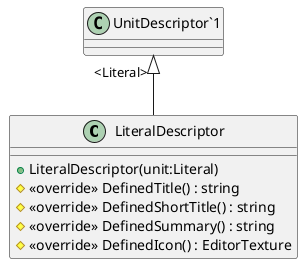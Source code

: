 @startuml
class LiteralDescriptor {
    + LiteralDescriptor(unit:Literal)
    # <<override>> DefinedTitle() : string
    # <<override>> DefinedShortTitle() : string
    # <<override>> DefinedSummary() : string
    # <<override>> DefinedIcon() : EditorTexture
}
"UnitDescriptor`1" "<Literal>" <|-- LiteralDescriptor
@enduml
